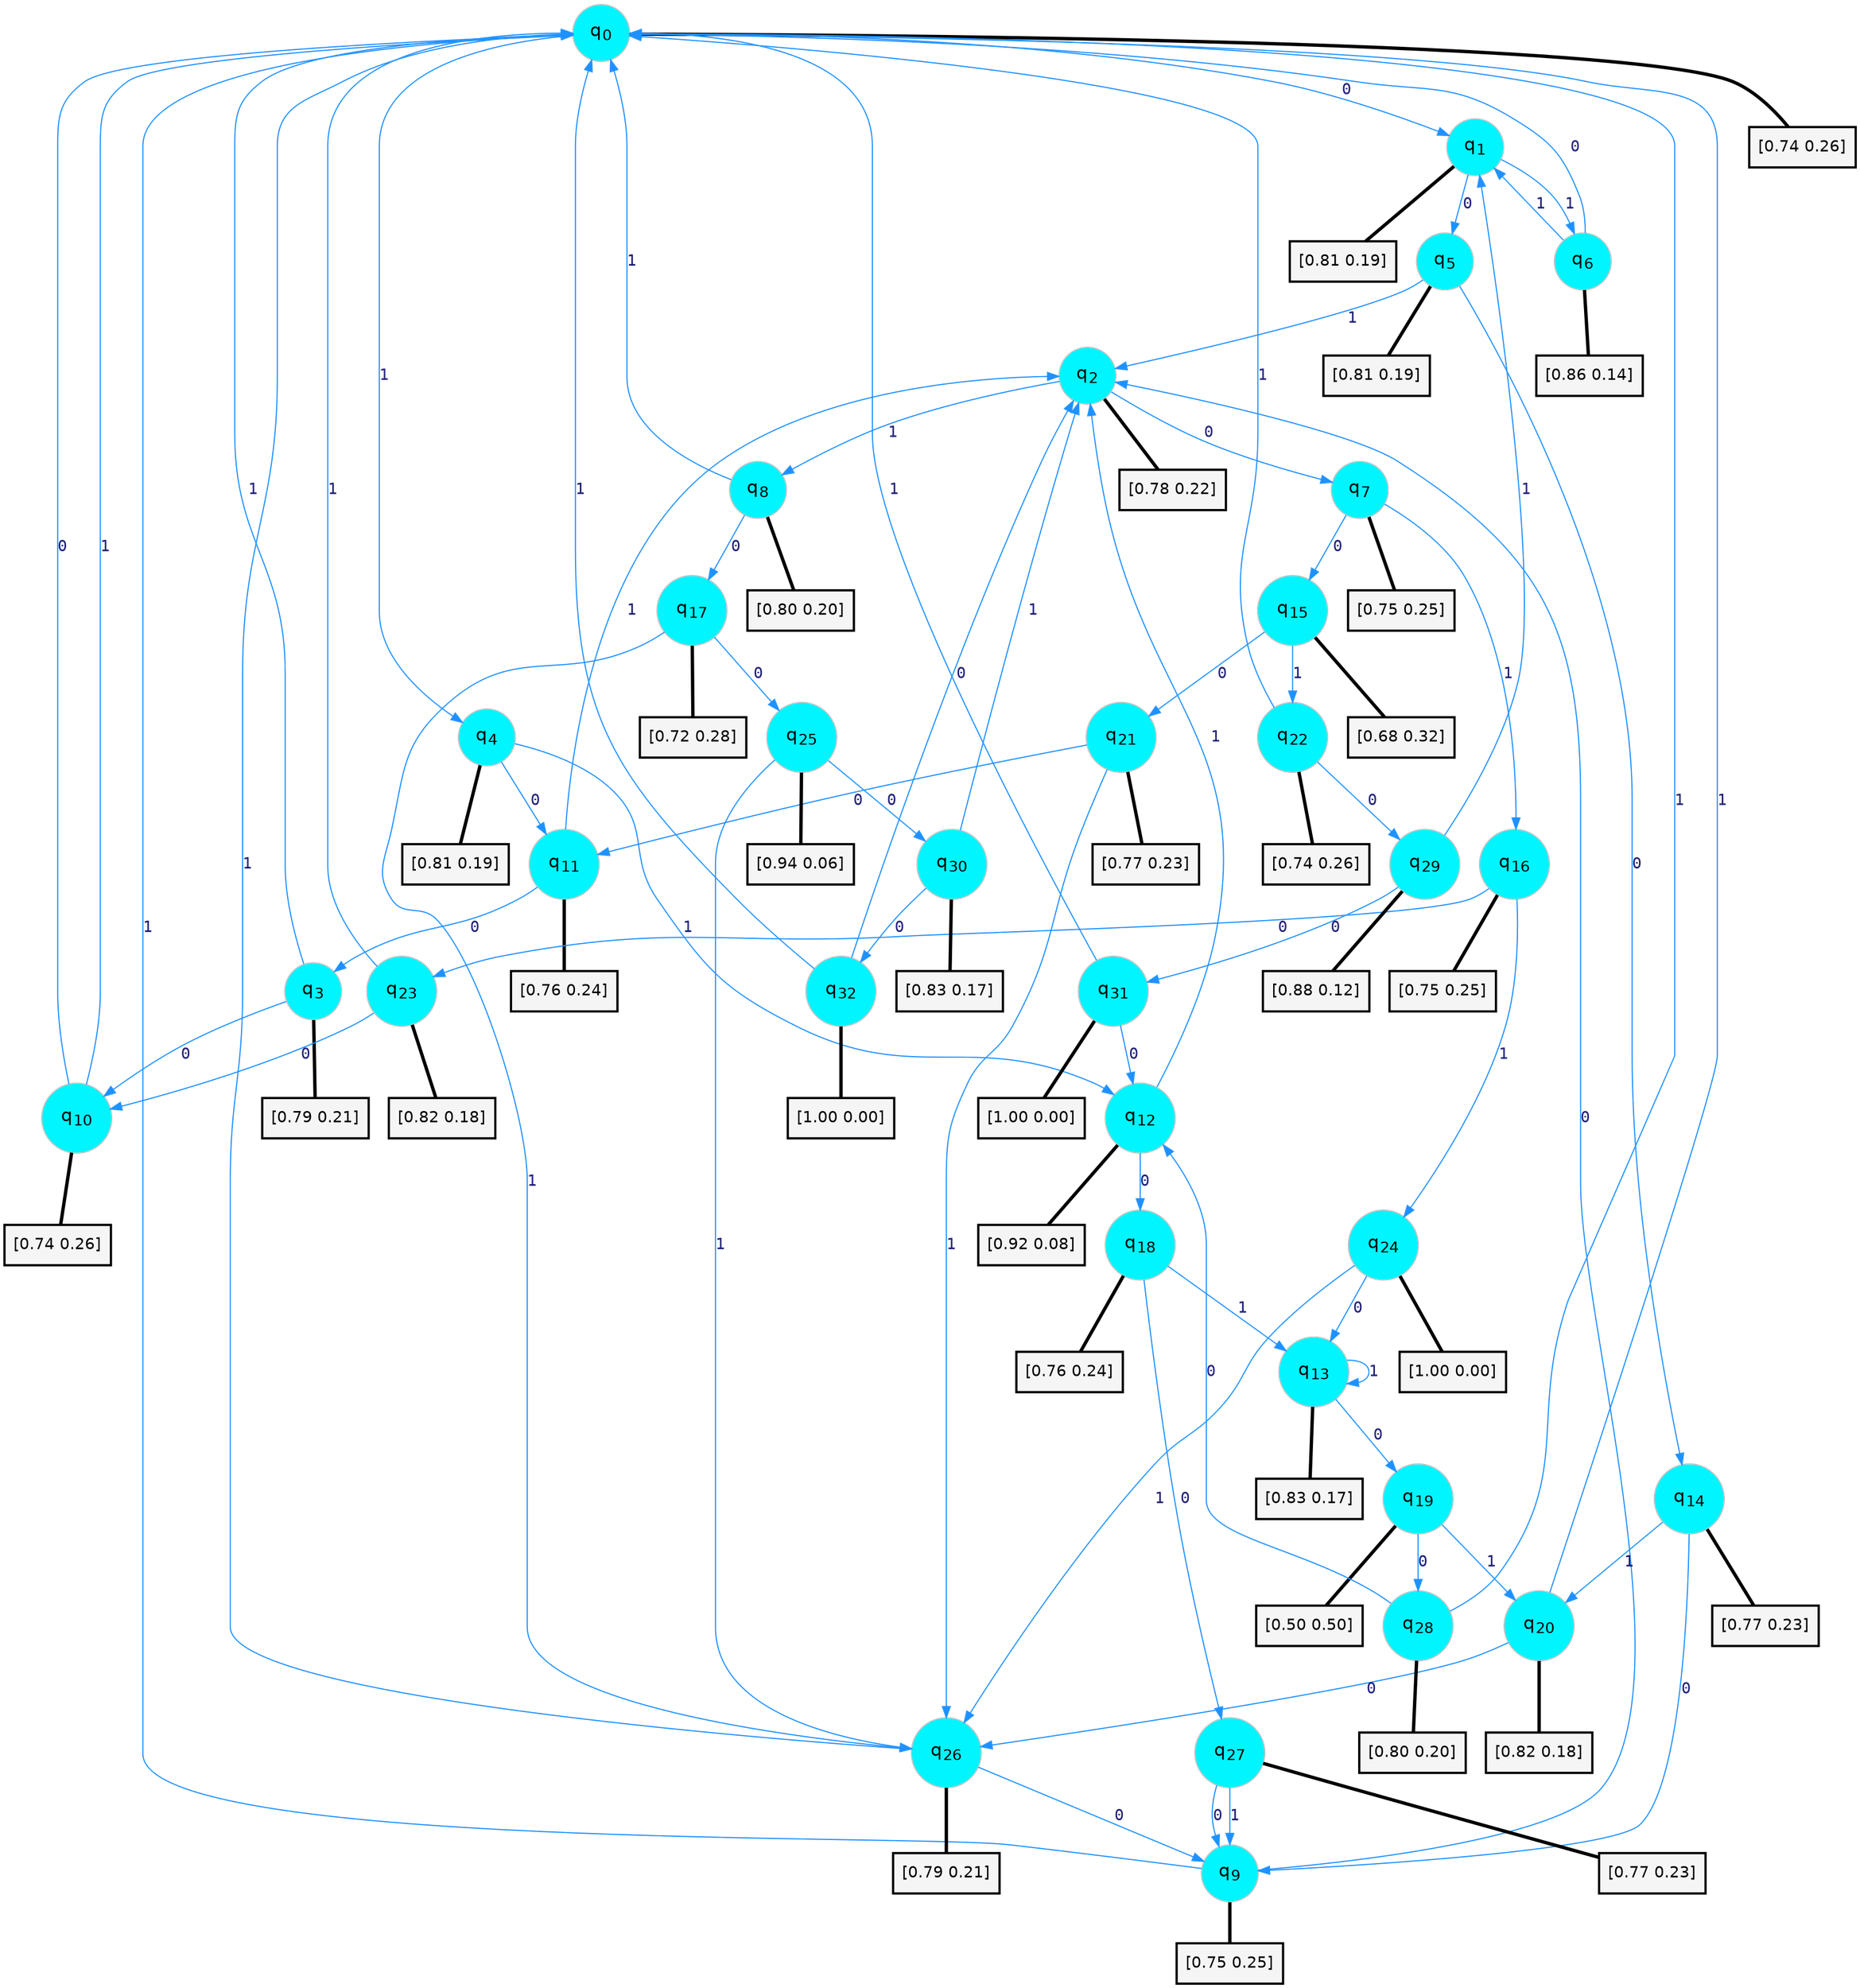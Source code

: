 digraph G {
graph [
bgcolor=transparent, dpi=300, rankdir=TD, size="40,25"];
node [
color=gray, fillcolor=turquoise1, fontcolor=black, fontname=Helvetica, fontsize=16, fontweight=bold, shape=circle, style=filled];
edge [
arrowsize=1, color=dodgerblue1, fontcolor=midnightblue, fontname=courier, fontweight=bold, penwidth=1, style=solid, weight=20];
0[label=<q<SUB>0</SUB>>];
1[label=<q<SUB>1</SUB>>];
2[label=<q<SUB>2</SUB>>];
3[label=<q<SUB>3</SUB>>];
4[label=<q<SUB>4</SUB>>];
5[label=<q<SUB>5</SUB>>];
6[label=<q<SUB>6</SUB>>];
7[label=<q<SUB>7</SUB>>];
8[label=<q<SUB>8</SUB>>];
9[label=<q<SUB>9</SUB>>];
10[label=<q<SUB>10</SUB>>];
11[label=<q<SUB>11</SUB>>];
12[label=<q<SUB>12</SUB>>];
13[label=<q<SUB>13</SUB>>];
14[label=<q<SUB>14</SUB>>];
15[label=<q<SUB>15</SUB>>];
16[label=<q<SUB>16</SUB>>];
17[label=<q<SUB>17</SUB>>];
18[label=<q<SUB>18</SUB>>];
19[label=<q<SUB>19</SUB>>];
20[label=<q<SUB>20</SUB>>];
21[label=<q<SUB>21</SUB>>];
22[label=<q<SUB>22</SUB>>];
23[label=<q<SUB>23</SUB>>];
24[label=<q<SUB>24</SUB>>];
25[label=<q<SUB>25</SUB>>];
26[label=<q<SUB>26</SUB>>];
27[label=<q<SUB>27</SUB>>];
28[label=<q<SUB>28</SUB>>];
29[label=<q<SUB>29</SUB>>];
30[label=<q<SUB>30</SUB>>];
31[label=<q<SUB>31</SUB>>];
32[label=<q<SUB>32</SUB>>];
33[label="[0.74 0.26]", shape=box,fontcolor=black, fontname=Helvetica, fontsize=14, penwidth=2, fillcolor=whitesmoke,color=black];
34[label="[0.81 0.19]", shape=box,fontcolor=black, fontname=Helvetica, fontsize=14, penwidth=2, fillcolor=whitesmoke,color=black];
35[label="[0.78 0.22]", shape=box,fontcolor=black, fontname=Helvetica, fontsize=14, penwidth=2, fillcolor=whitesmoke,color=black];
36[label="[0.79 0.21]", shape=box,fontcolor=black, fontname=Helvetica, fontsize=14, penwidth=2, fillcolor=whitesmoke,color=black];
37[label="[0.81 0.19]", shape=box,fontcolor=black, fontname=Helvetica, fontsize=14, penwidth=2, fillcolor=whitesmoke,color=black];
38[label="[0.81 0.19]", shape=box,fontcolor=black, fontname=Helvetica, fontsize=14, penwidth=2, fillcolor=whitesmoke,color=black];
39[label="[0.86 0.14]", shape=box,fontcolor=black, fontname=Helvetica, fontsize=14, penwidth=2, fillcolor=whitesmoke,color=black];
40[label="[0.75 0.25]", shape=box,fontcolor=black, fontname=Helvetica, fontsize=14, penwidth=2, fillcolor=whitesmoke,color=black];
41[label="[0.80 0.20]", shape=box,fontcolor=black, fontname=Helvetica, fontsize=14, penwidth=2, fillcolor=whitesmoke,color=black];
42[label="[0.75 0.25]", shape=box,fontcolor=black, fontname=Helvetica, fontsize=14, penwidth=2, fillcolor=whitesmoke,color=black];
43[label="[0.74 0.26]", shape=box,fontcolor=black, fontname=Helvetica, fontsize=14, penwidth=2, fillcolor=whitesmoke,color=black];
44[label="[0.76 0.24]", shape=box,fontcolor=black, fontname=Helvetica, fontsize=14, penwidth=2, fillcolor=whitesmoke,color=black];
45[label="[0.92 0.08]", shape=box,fontcolor=black, fontname=Helvetica, fontsize=14, penwidth=2, fillcolor=whitesmoke,color=black];
46[label="[0.83 0.17]", shape=box,fontcolor=black, fontname=Helvetica, fontsize=14, penwidth=2, fillcolor=whitesmoke,color=black];
47[label="[0.77 0.23]", shape=box,fontcolor=black, fontname=Helvetica, fontsize=14, penwidth=2, fillcolor=whitesmoke,color=black];
48[label="[0.68 0.32]", shape=box,fontcolor=black, fontname=Helvetica, fontsize=14, penwidth=2, fillcolor=whitesmoke,color=black];
49[label="[0.75 0.25]", shape=box,fontcolor=black, fontname=Helvetica, fontsize=14, penwidth=2, fillcolor=whitesmoke,color=black];
50[label="[0.72 0.28]", shape=box,fontcolor=black, fontname=Helvetica, fontsize=14, penwidth=2, fillcolor=whitesmoke,color=black];
51[label="[0.76 0.24]", shape=box,fontcolor=black, fontname=Helvetica, fontsize=14, penwidth=2, fillcolor=whitesmoke,color=black];
52[label="[0.50 0.50]", shape=box,fontcolor=black, fontname=Helvetica, fontsize=14, penwidth=2, fillcolor=whitesmoke,color=black];
53[label="[0.82 0.18]", shape=box,fontcolor=black, fontname=Helvetica, fontsize=14, penwidth=2, fillcolor=whitesmoke,color=black];
54[label="[0.77 0.23]", shape=box,fontcolor=black, fontname=Helvetica, fontsize=14, penwidth=2, fillcolor=whitesmoke,color=black];
55[label="[0.74 0.26]", shape=box,fontcolor=black, fontname=Helvetica, fontsize=14, penwidth=2, fillcolor=whitesmoke,color=black];
56[label="[0.82 0.18]", shape=box,fontcolor=black, fontname=Helvetica, fontsize=14, penwidth=2, fillcolor=whitesmoke,color=black];
57[label="[1.00 0.00]", shape=box,fontcolor=black, fontname=Helvetica, fontsize=14, penwidth=2, fillcolor=whitesmoke,color=black];
58[label="[0.94 0.06]", shape=box,fontcolor=black, fontname=Helvetica, fontsize=14, penwidth=2, fillcolor=whitesmoke,color=black];
59[label="[0.79 0.21]", shape=box,fontcolor=black, fontname=Helvetica, fontsize=14, penwidth=2, fillcolor=whitesmoke,color=black];
60[label="[0.77 0.23]", shape=box,fontcolor=black, fontname=Helvetica, fontsize=14, penwidth=2, fillcolor=whitesmoke,color=black];
61[label="[0.80 0.20]", shape=box,fontcolor=black, fontname=Helvetica, fontsize=14, penwidth=2, fillcolor=whitesmoke,color=black];
62[label="[0.88 0.12]", shape=box,fontcolor=black, fontname=Helvetica, fontsize=14, penwidth=2, fillcolor=whitesmoke,color=black];
63[label="[0.83 0.17]", shape=box,fontcolor=black, fontname=Helvetica, fontsize=14, penwidth=2, fillcolor=whitesmoke,color=black];
64[label="[1.00 0.00]", shape=box,fontcolor=black, fontname=Helvetica, fontsize=14, penwidth=2, fillcolor=whitesmoke,color=black];
65[label="[1.00 0.00]", shape=box,fontcolor=black, fontname=Helvetica, fontsize=14, penwidth=2, fillcolor=whitesmoke,color=black];
0->1 [label=0];
0->4 [label=1];
0->33 [arrowhead=none, penwidth=3,color=black];
1->5 [label=0];
1->6 [label=1];
1->34 [arrowhead=none, penwidth=3,color=black];
2->7 [label=0];
2->8 [label=1];
2->35 [arrowhead=none, penwidth=3,color=black];
3->10 [label=0];
3->0 [label=1];
3->36 [arrowhead=none, penwidth=3,color=black];
4->11 [label=0];
4->12 [label=1];
4->37 [arrowhead=none, penwidth=3,color=black];
5->14 [label=0];
5->2 [label=1];
5->38 [arrowhead=none, penwidth=3,color=black];
6->0 [label=0];
6->1 [label=1];
6->39 [arrowhead=none, penwidth=3,color=black];
7->15 [label=0];
7->16 [label=1];
7->40 [arrowhead=none, penwidth=3,color=black];
8->17 [label=0];
8->0 [label=1];
8->41 [arrowhead=none, penwidth=3,color=black];
9->2 [label=0];
9->0 [label=1];
9->42 [arrowhead=none, penwidth=3,color=black];
10->0 [label=0];
10->0 [label=1];
10->43 [arrowhead=none, penwidth=3,color=black];
11->3 [label=0];
11->2 [label=1];
11->44 [arrowhead=none, penwidth=3,color=black];
12->18 [label=0];
12->2 [label=1];
12->45 [arrowhead=none, penwidth=3,color=black];
13->19 [label=0];
13->13 [label=1];
13->46 [arrowhead=none, penwidth=3,color=black];
14->9 [label=0];
14->20 [label=1];
14->47 [arrowhead=none, penwidth=3,color=black];
15->21 [label=0];
15->22 [label=1];
15->48 [arrowhead=none, penwidth=3,color=black];
16->23 [label=0];
16->24 [label=1];
16->49 [arrowhead=none, penwidth=3,color=black];
17->25 [label=0];
17->26 [label=1];
17->50 [arrowhead=none, penwidth=3,color=black];
18->27 [label=0];
18->13 [label=1];
18->51 [arrowhead=none, penwidth=3,color=black];
19->28 [label=0];
19->20 [label=1];
19->52 [arrowhead=none, penwidth=3,color=black];
20->26 [label=0];
20->0 [label=1];
20->53 [arrowhead=none, penwidth=3,color=black];
21->11 [label=0];
21->26 [label=1];
21->54 [arrowhead=none, penwidth=3,color=black];
22->29 [label=0];
22->0 [label=1];
22->55 [arrowhead=none, penwidth=3,color=black];
23->10 [label=0];
23->0 [label=1];
23->56 [arrowhead=none, penwidth=3,color=black];
24->13 [label=0];
24->26 [label=1];
24->57 [arrowhead=none, penwidth=3,color=black];
25->30 [label=0];
25->26 [label=1];
25->58 [arrowhead=none, penwidth=3,color=black];
26->9 [label=0];
26->0 [label=1];
26->59 [arrowhead=none, penwidth=3,color=black];
27->9 [label=0];
27->9 [label=1];
27->60 [arrowhead=none, penwidth=3,color=black];
28->12 [label=0];
28->0 [label=1];
28->61 [arrowhead=none, penwidth=3,color=black];
29->31 [label=0];
29->1 [label=1];
29->62 [arrowhead=none, penwidth=3,color=black];
30->32 [label=0];
30->2 [label=1];
30->63 [arrowhead=none, penwidth=3,color=black];
31->12 [label=0];
31->0 [label=1];
31->64 [arrowhead=none, penwidth=3,color=black];
32->2 [label=0];
32->0 [label=1];
32->65 [arrowhead=none, penwidth=3,color=black];
}
